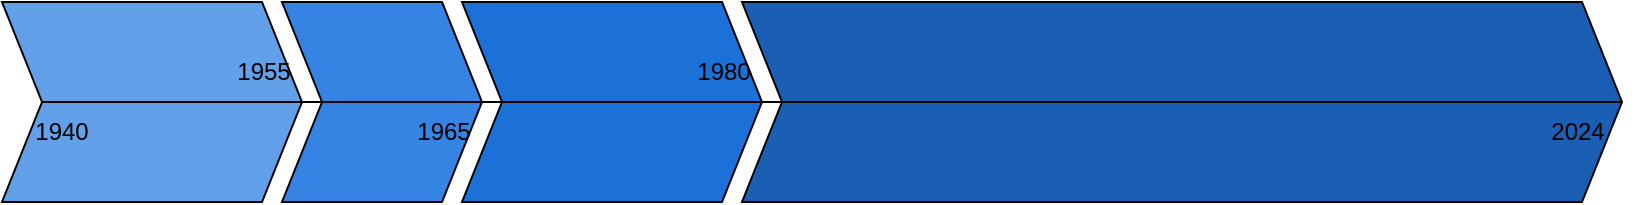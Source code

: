<mxfile version="24.7.17">
  <diagram name="Página-1" id="AW3J2xzPm8_il0Rkn9sB">
    <mxGraphModel dx="989" dy="496" grid="1" gridSize="10" guides="1" tooltips="1" connect="1" arrows="1" fold="1" page="1" pageScale="1" pageWidth="827" pageHeight="1169" math="0" shadow="0">
      <root>
        <mxCell id="0" />
        <mxCell id="1" parent="0" />
        <mxCell id="dXsNtakiWX1lUZO_yZtj-1" value="" style="shape=step;perimeter=stepPerimeter;whiteSpace=wrap;html=1;fixedSize=1;fillColor=#62a0ea;" vertex="1" parent="1">
          <mxGeometry x="9" y="250" width="150" height="100" as="geometry" />
        </mxCell>
        <mxCell id="dXsNtakiWX1lUZO_yZtj-2" value="" style="shape=step;perimeter=stepPerimeter;whiteSpace=wrap;html=1;fixedSize=1;fillColor=#3584e4;" vertex="1" parent="1">
          <mxGeometry x="149" y="250" width="100" height="100" as="geometry" />
        </mxCell>
        <mxCell id="dXsNtakiWX1lUZO_yZtj-3" value="" style="shape=step;perimeter=stepPerimeter;whiteSpace=wrap;html=1;fixedSize=1;fillColor=#1c71d8;" vertex="1" parent="1">
          <mxGeometry x="239" y="250" width="150" height="100" as="geometry" />
        </mxCell>
        <mxCell id="dXsNtakiWX1lUZO_yZtj-4" value="" style="shape=step;perimeter=stepPerimeter;whiteSpace=wrap;html=1;fixedSize=1;fillColor=#1a5fb4;" vertex="1" parent="1">
          <mxGeometry x="379" y="250" width="440" height="100" as="geometry" />
        </mxCell>
        <mxCell id="dXsNtakiWX1lUZO_yZtj-5" value="" style="endArrow=none;html=1;rounded=0;exitX=0;exitY=0.5;exitDx=0;exitDy=0;entryX=1;entryY=0.5;entryDx=0;entryDy=0;" edge="1" parent="1" source="dXsNtakiWX1lUZO_yZtj-1" target="dXsNtakiWX1lUZO_yZtj-4">
          <mxGeometry width="50" height="50" relative="1" as="geometry">
            <mxPoint x="430" y="370" as="sourcePoint" />
            <mxPoint x="480" y="320" as="targetPoint" />
          </mxGeometry>
        </mxCell>
        <mxCell id="dXsNtakiWX1lUZO_yZtj-9" value="&lt;div&gt;1940&lt;/div&gt;" style="text;html=1;align=center;verticalAlign=middle;whiteSpace=wrap;rounded=0;" vertex="1" parent="1">
          <mxGeometry x="9" y="300" width="60" height="30" as="geometry" />
        </mxCell>
        <mxCell id="dXsNtakiWX1lUZO_yZtj-10" value="1955" style="text;html=1;align=center;verticalAlign=middle;whiteSpace=wrap;rounded=0;" vertex="1" parent="1">
          <mxGeometry x="110" y="270" width="60" height="30" as="geometry" />
        </mxCell>
        <mxCell id="dXsNtakiWX1lUZO_yZtj-11" value="1965" style="text;html=1;align=center;verticalAlign=middle;whiteSpace=wrap;rounded=0;" vertex="1" parent="1">
          <mxGeometry x="200" y="300" width="60" height="30" as="geometry" />
        </mxCell>
        <mxCell id="dXsNtakiWX1lUZO_yZtj-12" value="1980" style="text;html=1;align=center;verticalAlign=middle;whiteSpace=wrap;rounded=0;" vertex="1" parent="1">
          <mxGeometry x="340" y="270" width="60" height="30" as="geometry" />
        </mxCell>
        <mxCell id="dXsNtakiWX1lUZO_yZtj-13" value="2024" style="text;html=1;align=center;verticalAlign=middle;whiteSpace=wrap;rounded=0;" vertex="1" parent="1">
          <mxGeometry x="767" y="300" width="60" height="30" as="geometry" />
        </mxCell>
      </root>
    </mxGraphModel>
  </diagram>
</mxfile>
